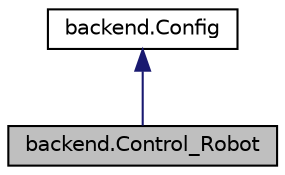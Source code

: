 digraph "backend.Control_Robot"
{
  edge [fontname="Helvetica",fontsize="10",labelfontname="Helvetica",labelfontsize="10"];
  node [fontname="Helvetica",fontsize="10",shape=record];
  Node2 [label="backend.Control_Robot",height=0.2,width=0.4,color="black", fillcolor="grey75", style="filled", fontcolor="black"];
  Node3 -> Node2 [dir="back",color="midnightblue",fontsize="10",style="solid"];
  Node3 [label="backend.Config",height=0.2,width=0.4,color="black", fillcolor="white", style="filled",URL="$classbackend_1_1Config.html"];
}
